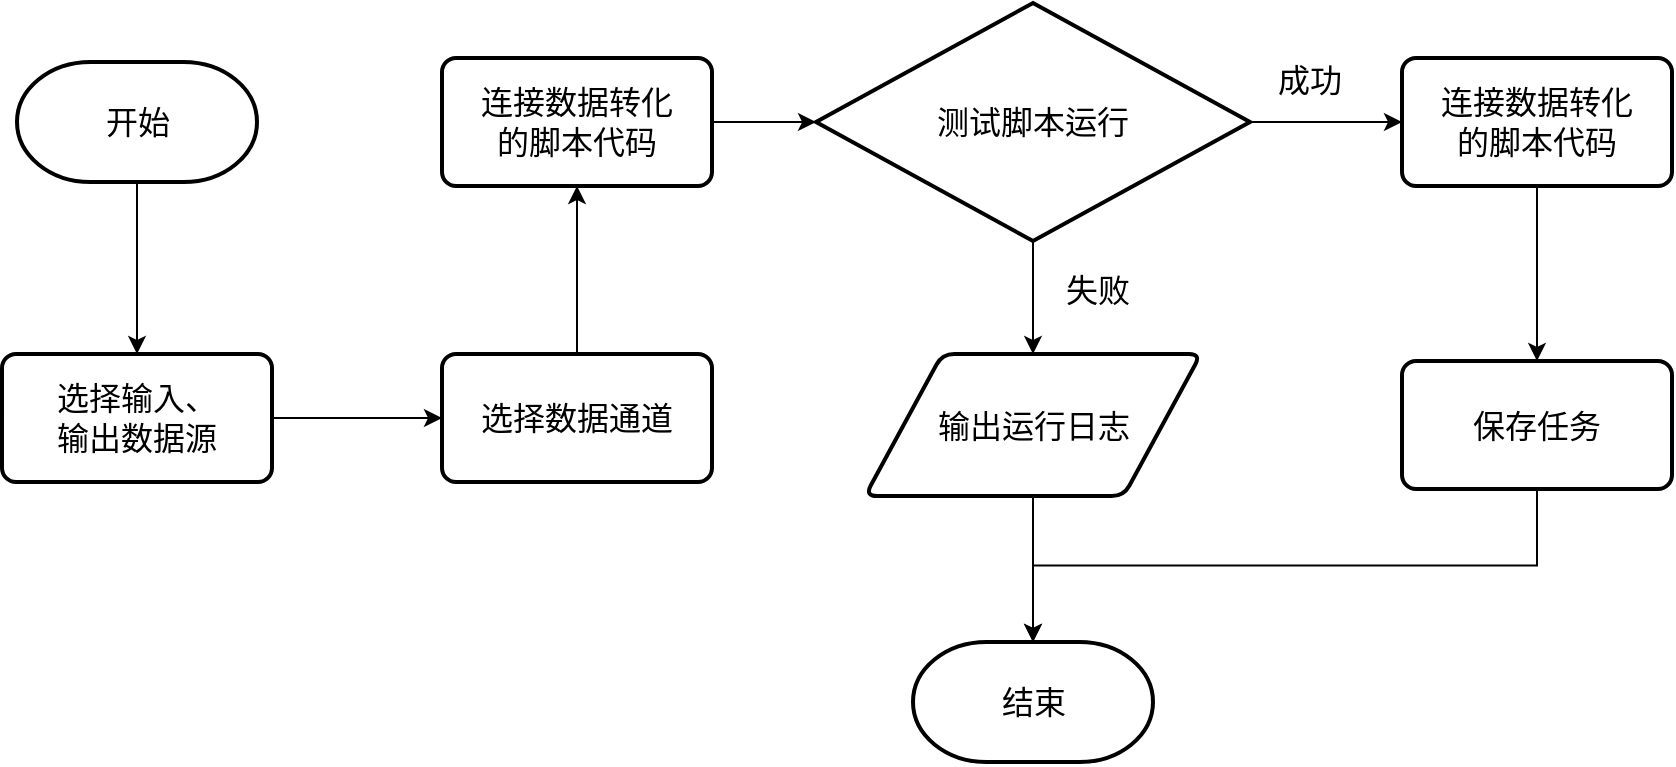 <mxfile version="23.1.7" type="github">
  <diagram name="第 1 页" id="b1nleuxKnWnKqVBYl1kN">
    <mxGraphModel dx="1101" dy="639" grid="0" gridSize="10" guides="1" tooltips="1" connect="1" arrows="1" fold="1" page="0" pageScale="1" pageWidth="4681" pageHeight="3300" math="0" shadow="0">
      <root>
        <mxCell id="0" />
        <mxCell id="1" parent="0" />
        <mxCell id="h8fz8JRMKgL8PSqhsyeO-40" style="edgeStyle=orthogonalEdgeStyle;rounded=0;orthogonalLoop=1;jettySize=auto;html=1;exitX=0.5;exitY=1;exitDx=0;exitDy=0;exitPerimeter=0;" edge="1" parent="1" source="h8fz8JRMKgL8PSqhsyeO-2" target="h8fz8JRMKgL8PSqhsyeO-24">
          <mxGeometry relative="1" as="geometry" />
        </mxCell>
        <mxCell id="h8fz8JRMKgL8PSqhsyeO-2" value="&lt;font style=&quot;font-size: 16px;&quot;&gt;开始&lt;/font&gt;" style="strokeWidth=2;html=1;shape=mxgraph.flowchart.terminator;whiteSpace=wrap;" vertex="1" parent="1">
          <mxGeometry x="253.5" y="177" width="120" height="60" as="geometry" />
        </mxCell>
        <mxCell id="h8fz8JRMKgL8PSqhsyeO-7" value="&lt;font style=&quot;font-size: 16px;&quot;&gt;结束&lt;/font&gt;" style="strokeWidth=2;html=1;shape=mxgraph.flowchart.terminator;whiteSpace=wrap;" vertex="1" parent="1">
          <mxGeometry x="701.5" y="467" width="120" height="60" as="geometry" />
        </mxCell>
        <mxCell id="h8fz8JRMKgL8PSqhsyeO-30" style="edgeStyle=orthogonalEdgeStyle;rounded=0;orthogonalLoop=1;jettySize=auto;html=1;exitX=1;exitY=0.5;exitDx=0;exitDy=0;exitPerimeter=0;entryX=0;entryY=0.5;entryDx=0;entryDy=0;" edge="1" parent="1" source="h8fz8JRMKgL8PSqhsyeO-15" target="h8fz8JRMKgL8PSqhsyeO-29">
          <mxGeometry relative="1" as="geometry" />
        </mxCell>
        <mxCell id="h8fz8JRMKgL8PSqhsyeO-34" style="edgeStyle=orthogonalEdgeStyle;rounded=0;orthogonalLoop=1;jettySize=auto;html=1;exitX=0.5;exitY=1;exitDx=0;exitDy=0;exitPerimeter=0;" edge="1" parent="1" source="h8fz8JRMKgL8PSqhsyeO-15" target="h8fz8JRMKgL8PSqhsyeO-32">
          <mxGeometry relative="1" as="geometry" />
        </mxCell>
        <mxCell id="h8fz8JRMKgL8PSqhsyeO-15" value="&lt;font style=&quot;font-size: 16px;&quot;&gt;测试脚本运行&lt;/font&gt;" style="strokeWidth=2;html=1;shape=mxgraph.flowchart.decision;whiteSpace=wrap;" vertex="1" parent="1">
          <mxGeometry x="653" y="147.47" width="217" height="119.06" as="geometry" />
        </mxCell>
        <mxCell id="h8fz8JRMKgL8PSqhsyeO-42" style="edgeStyle=orthogonalEdgeStyle;rounded=0;orthogonalLoop=1;jettySize=auto;html=1;exitX=1;exitY=0.5;exitDx=0;exitDy=0;entryX=0;entryY=0.5;entryDx=0;entryDy=0;" edge="1" parent="1" source="h8fz8JRMKgL8PSqhsyeO-24" target="h8fz8JRMKgL8PSqhsyeO-39">
          <mxGeometry relative="1" as="geometry" />
        </mxCell>
        <mxCell id="h8fz8JRMKgL8PSqhsyeO-24" value="&lt;font style=&quot;font-size: 16px;&quot;&gt;选择输入、&lt;br&gt;输出数据源&lt;/font&gt;" style="rounded=1;whiteSpace=wrap;html=1;absoluteArcSize=1;arcSize=14;strokeWidth=2;" vertex="1" parent="1">
          <mxGeometry x="246" y="323" width="135" height="64" as="geometry" />
        </mxCell>
        <mxCell id="h8fz8JRMKgL8PSqhsyeO-28" style="edgeStyle=orthogonalEdgeStyle;rounded=0;orthogonalLoop=1;jettySize=auto;html=1;exitX=1;exitY=0.5;exitDx=0;exitDy=0;" edge="1" parent="1" source="h8fz8JRMKgL8PSqhsyeO-26" target="h8fz8JRMKgL8PSqhsyeO-15">
          <mxGeometry relative="1" as="geometry" />
        </mxCell>
        <mxCell id="h8fz8JRMKgL8PSqhsyeO-26" value="&lt;span style=&quot;font-size: 16px;&quot;&gt;连接数据转化&lt;br&gt;的脚本代码&lt;/span&gt;" style="rounded=1;whiteSpace=wrap;html=1;absoluteArcSize=1;arcSize=14;strokeWidth=2;" vertex="1" parent="1">
          <mxGeometry x="466" y="175" width="135" height="64" as="geometry" />
        </mxCell>
        <mxCell id="h8fz8JRMKgL8PSqhsyeO-38" style="edgeStyle=orthogonalEdgeStyle;rounded=0;orthogonalLoop=1;jettySize=auto;html=1;exitX=0.5;exitY=1;exitDx=0;exitDy=0;" edge="1" parent="1" source="h8fz8JRMKgL8PSqhsyeO-29" target="h8fz8JRMKgL8PSqhsyeO-37">
          <mxGeometry relative="1" as="geometry" />
        </mxCell>
        <mxCell id="h8fz8JRMKgL8PSqhsyeO-29" value="&lt;span style=&quot;font-size: 16px;&quot;&gt;连接数据转化&lt;br&gt;的脚本代码&lt;/span&gt;" style="rounded=1;whiteSpace=wrap;html=1;absoluteArcSize=1;arcSize=14;strokeWidth=2;" vertex="1" parent="1">
          <mxGeometry x="946" y="175" width="135" height="64" as="geometry" />
        </mxCell>
        <mxCell id="h8fz8JRMKgL8PSqhsyeO-31" value="&lt;font style=&quot;font-size: 16px;&quot;&gt;成功&lt;/font&gt;" style="text;html=1;align=center;verticalAlign=middle;whiteSpace=wrap;rounded=0;" vertex="1" parent="1">
          <mxGeometry x="870" y="171" width="60" height="30" as="geometry" />
        </mxCell>
        <mxCell id="h8fz8JRMKgL8PSqhsyeO-36" style="edgeStyle=orthogonalEdgeStyle;rounded=0;orthogonalLoop=1;jettySize=auto;html=1;exitX=0.5;exitY=1;exitDx=0;exitDy=0;" edge="1" parent="1" source="h8fz8JRMKgL8PSqhsyeO-32" target="h8fz8JRMKgL8PSqhsyeO-7">
          <mxGeometry relative="1" as="geometry" />
        </mxCell>
        <mxCell id="h8fz8JRMKgL8PSqhsyeO-32" value="&lt;span style=&quot;font-size: 16px;&quot;&gt;输出运行日志&lt;/span&gt;" style="shape=parallelogram;html=1;strokeWidth=2;perimeter=parallelogramPerimeter;whiteSpace=wrap;rounded=1;arcSize=12;size=0.23;" vertex="1" parent="1">
          <mxGeometry x="677.5" y="323" width="168" height="71" as="geometry" />
        </mxCell>
        <mxCell id="h8fz8JRMKgL8PSqhsyeO-35" value="&lt;font style=&quot;font-size: 16px;&quot;&gt;失败&lt;/font&gt;" style="text;html=1;align=center;verticalAlign=middle;whiteSpace=wrap;rounded=0;" vertex="1" parent="1">
          <mxGeometry x="764" y="276" width="60" height="30" as="geometry" />
        </mxCell>
        <mxCell id="h8fz8JRMKgL8PSqhsyeO-37" value="&lt;span style=&quot;font-size: 16px;&quot;&gt;保存任务&lt;/span&gt;" style="rounded=1;whiteSpace=wrap;html=1;absoluteArcSize=1;arcSize=14;strokeWidth=2;" vertex="1" parent="1">
          <mxGeometry x="946" y="326.5" width="135" height="64" as="geometry" />
        </mxCell>
        <mxCell id="h8fz8JRMKgL8PSqhsyeO-43" style="edgeStyle=orthogonalEdgeStyle;rounded=0;orthogonalLoop=1;jettySize=auto;html=1;exitX=0.5;exitY=0;exitDx=0;exitDy=0;entryX=0.5;entryY=1;entryDx=0;entryDy=0;" edge="1" parent="1" source="h8fz8JRMKgL8PSqhsyeO-39" target="h8fz8JRMKgL8PSqhsyeO-26">
          <mxGeometry relative="1" as="geometry" />
        </mxCell>
        <mxCell id="h8fz8JRMKgL8PSqhsyeO-39" value="&lt;span style=&quot;font-size: 16px;&quot;&gt;选择数据通道&lt;/span&gt;" style="rounded=1;whiteSpace=wrap;html=1;absoluteArcSize=1;arcSize=14;strokeWidth=2;" vertex="1" parent="1">
          <mxGeometry x="466" y="323" width="135" height="64" as="geometry" />
        </mxCell>
        <mxCell id="h8fz8JRMKgL8PSqhsyeO-44" style="edgeStyle=orthogonalEdgeStyle;rounded=0;orthogonalLoop=1;jettySize=auto;html=1;exitX=0.5;exitY=1;exitDx=0;exitDy=0;entryX=0.5;entryY=0;entryDx=0;entryDy=0;entryPerimeter=0;" edge="1" parent="1" source="h8fz8JRMKgL8PSqhsyeO-37" target="h8fz8JRMKgL8PSqhsyeO-7">
          <mxGeometry relative="1" as="geometry" />
        </mxCell>
      </root>
    </mxGraphModel>
  </diagram>
</mxfile>
